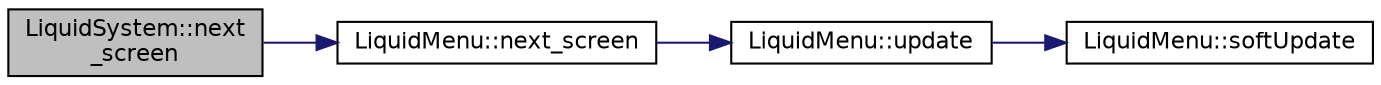 digraph "LiquidSystem::next_screen"
{
  edge [fontname="Helvetica",fontsize="11",labelfontname="Helvetica",labelfontsize="11"];
  node [fontname="Helvetica",fontsize="11",shape=record];
  rankdir="LR";
  Node40 [label="LiquidSystem::next\l_screen",height=0.2,width=0.4,color="black", fillcolor="grey75", style="filled", fontcolor="black"];
  Node40 -> Node41 [color="midnightblue",fontsize="11",style="solid",fontname="Helvetica"];
  Node41 [label="LiquidMenu::next_screen",height=0.2,width=0.4,color="black", fillcolor="white", style="filled",URL="$class_liquid_menu.html#a6046bb5792ad188b25a5b0e2d7e27fc0",tooltip="Switches to the next screen. "];
  Node41 -> Node42 [color="midnightblue",fontsize="11",style="solid",fontname="Helvetica"];
  Node42 [label="LiquidMenu::update",height=0.2,width=0.4,color="black", fillcolor="white", style="filled",URL="$class_liquid_menu.html#af6935b3a7c65918abaf5594e7742af70",tooltip="Prints the current screen to the display. "];
  Node42 -> Node43 [color="midnightblue",fontsize="11",style="solid",fontname="Helvetica"];
  Node43 [label="LiquidMenu::softUpdate",height=0.2,width=0.4,color="black", fillcolor="white", style="filled",URL="$class_liquid_menu.html#a506aa5f8822031096a881aed7c6e45e5",tooltip="Prints the current screen to the display (without clearing). "];
}
